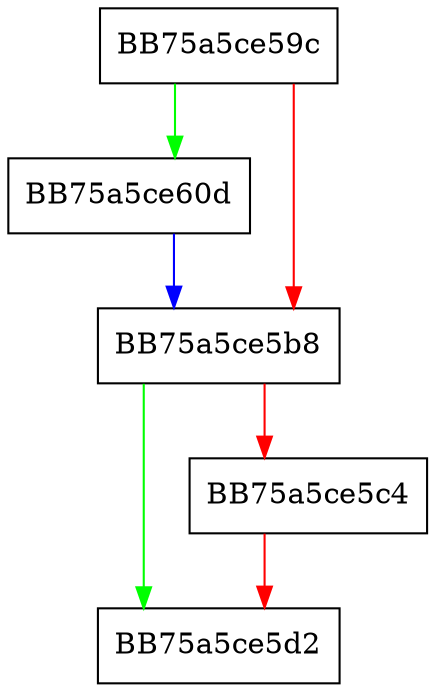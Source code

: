 digraph AttachHandler {
  node [shape="box"];
  graph [splines=ortho];
  BB75a5ce59c -> BB75a5ce60d [color="green"];
  BB75a5ce59c -> BB75a5ce5b8 [color="red"];
  BB75a5ce5b8 -> BB75a5ce5d2 [color="green"];
  BB75a5ce5b8 -> BB75a5ce5c4 [color="red"];
  BB75a5ce5c4 -> BB75a5ce5d2 [color="red"];
  BB75a5ce60d -> BB75a5ce5b8 [color="blue"];
}